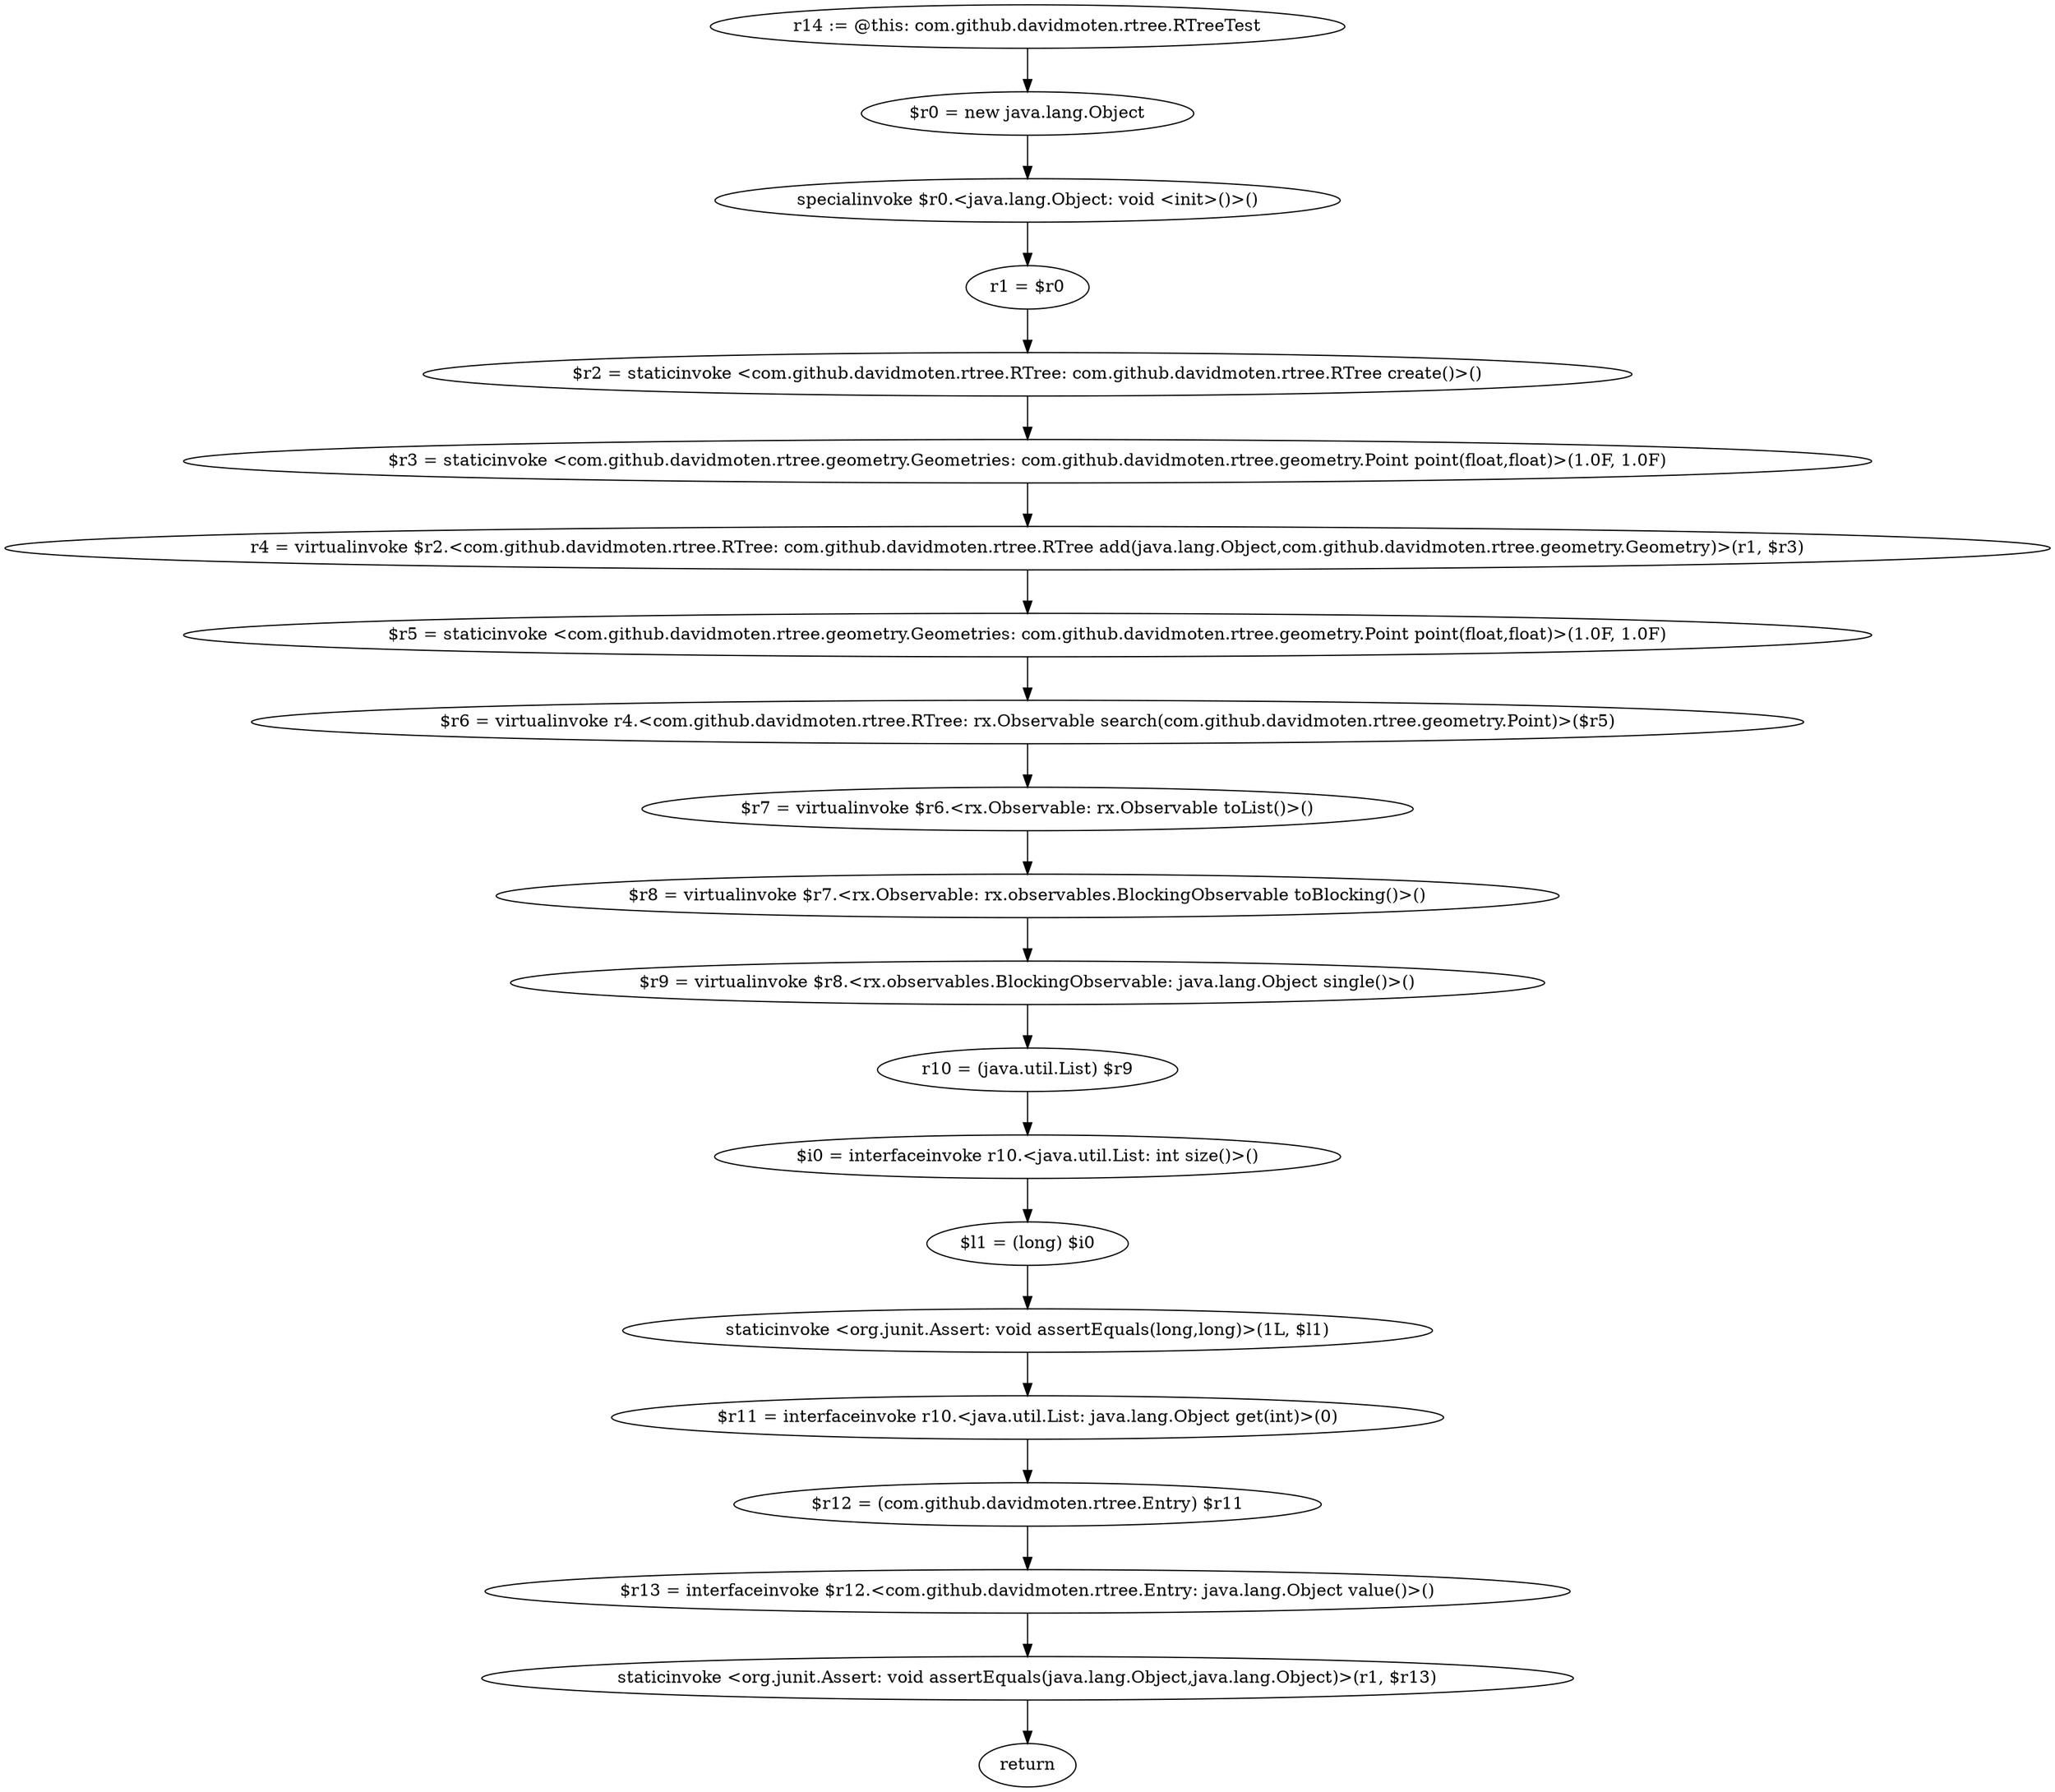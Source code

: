 digraph "unitGraph" {
    "r14 := @this: com.github.davidmoten.rtree.RTreeTest"
    "$r0 = new java.lang.Object"
    "specialinvoke $r0.<java.lang.Object: void <init>()>()"
    "r1 = $r0"
    "$r2 = staticinvoke <com.github.davidmoten.rtree.RTree: com.github.davidmoten.rtree.RTree create()>()"
    "$r3 = staticinvoke <com.github.davidmoten.rtree.geometry.Geometries: com.github.davidmoten.rtree.geometry.Point point(float,float)>(1.0F, 1.0F)"
    "r4 = virtualinvoke $r2.<com.github.davidmoten.rtree.RTree: com.github.davidmoten.rtree.RTree add(java.lang.Object,com.github.davidmoten.rtree.geometry.Geometry)>(r1, $r3)"
    "$r5 = staticinvoke <com.github.davidmoten.rtree.geometry.Geometries: com.github.davidmoten.rtree.geometry.Point point(float,float)>(1.0F, 1.0F)"
    "$r6 = virtualinvoke r4.<com.github.davidmoten.rtree.RTree: rx.Observable search(com.github.davidmoten.rtree.geometry.Point)>($r5)"
    "$r7 = virtualinvoke $r6.<rx.Observable: rx.Observable toList()>()"
    "$r8 = virtualinvoke $r7.<rx.Observable: rx.observables.BlockingObservable toBlocking()>()"
    "$r9 = virtualinvoke $r8.<rx.observables.BlockingObservable: java.lang.Object single()>()"
    "r10 = (java.util.List) $r9"
    "$i0 = interfaceinvoke r10.<java.util.List: int size()>()"
    "$l1 = (long) $i0"
    "staticinvoke <org.junit.Assert: void assertEquals(long,long)>(1L, $l1)"
    "$r11 = interfaceinvoke r10.<java.util.List: java.lang.Object get(int)>(0)"
    "$r12 = (com.github.davidmoten.rtree.Entry) $r11"
    "$r13 = interfaceinvoke $r12.<com.github.davidmoten.rtree.Entry: java.lang.Object value()>()"
    "staticinvoke <org.junit.Assert: void assertEquals(java.lang.Object,java.lang.Object)>(r1, $r13)"
    "return"
    "r14 := @this: com.github.davidmoten.rtree.RTreeTest"->"$r0 = new java.lang.Object";
    "$r0 = new java.lang.Object"->"specialinvoke $r0.<java.lang.Object: void <init>()>()";
    "specialinvoke $r0.<java.lang.Object: void <init>()>()"->"r1 = $r0";
    "r1 = $r0"->"$r2 = staticinvoke <com.github.davidmoten.rtree.RTree: com.github.davidmoten.rtree.RTree create()>()";
    "$r2 = staticinvoke <com.github.davidmoten.rtree.RTree: com.github.davidmoten.rtree.RTree create()>()"->"$r3 = staticinvoke <com.github.davidmoten.rtree.geometry.Geometries: com.github.davidmoten.rtree.geometry.Point point(float,float)>(1.0F, 1.0F)";
    "$r3 = staticinvoke <com.github.davidmoten.rtree.geometry.Geometries: com.github.davidmoten.rtree.geometry.Point point(float,float)>(1.0F, 1.0F)"->"r4 = virtualinvoke $r2.<com.github.davidmoten.rtree.RTree: com.github.davidmoten.rtree.RTree add(java.lang.Object,com.github.davidmoten.rtree.geometry.Geometry)>(r1, $r3)";
    "r4 = virtualinvoke $r2.<com.github.davidmoten.rtree.RTree: com.github.davidmoten.rtree.RTree add(java.lang.Object,com.github.davidmoten.rtree.geometry.Geometry)>(r1, $r3)"->"$r5 = staticinvoke <com.github.davidmoten.rtree.geometry.Geometries: com.github.davidmoten.rtree.geometry.Point point(float,float)>(1.0F, 1.0F)";
    "$r5 = staticinvoke <com.github.davidmoten.rtree.geometry.Geometries: com.github.davidmoten.rtree.geometry.Point point(float,float)>(1.0F, 1.0F)"->"$r6 = virtualinvoke r4.<com.github.davidmoten.rtree.RTree: rx.Observable search(com.github.davidmoten.rtree.geometry.Point)>($r5)";
    "$r6 = virtualinvoke r4.<com.github.davidmoten.rtree.RTree: rx.Observable search(com.github.davidmoten.rtree.geometry.Point)>($r5)"->"$r7 = virtualinvoke $r6.<rx.Observable: rx.Observable toList()>()";
    "$r7 = virtualinvoke $r6.<rx.Observable: rx.Observable toList()>()"->"$r8 = virtualinvoke $r7.<rx.Observable: rx.observables.BlockingObservable toBlocking()>()";
    "$r8 = virtualinvoke $r7.<rx.Observable: rx.observables.BlockingObservable toBlocking()>()"->"$r9 = virtualinvoke $r8.<rx.observables.BlockingObservable: java.lang.Object single()>()";
    "$r9 = virtualinvoke $r8.<rx.observables.BlockingObservable: java.lang.Object single()>()"->"r10 = (java.util.List) $r9";
    "r10 = (java.util.List) $r9"->"$i0 = interfaceinvoke r10.<java.util.List: int size()>()";
    "$i0 = interfaceinvoke r10.<java.util.List: int size()>()"->"$l1 = (long) $i0";
    "$l1 = (long) $i0"->"staticinvoke <org.junit.Assert: void assertEquals(long,long)>(1L, $l1)";
    "staticinvoke <org.junit.Assert: void assertEquals(long,long)>(1L, $l1)"->"$r11 = interfaceinvoke r10.<java.util.List: java.lang.Object get(int)>(0)";
    "$r11 = interfaceinvoke r10.<java.util.List: java.lang.Object get(int)>(0)"->"$r12 = (com.github.davidmoten.rtree.Entry) $r11";
    "$r12 = (com.github.davidmoten.rtree.Entry) $r11"->"$r13 = interfaceinvoke $r12.<com.github.davidmoten.rtree.Entry: java.lang.Object value()>()";
    "$r13 = interfaceinvoke $r12.<com.github.davidmoten.rtree.Entry: java.lang.Object value()>()"->"staticinvoke <org.junit.Assert: void assertEquals(java.lang.Object,java.lang.Object)>(r1, $r13)";
    "staticinvoke <org.junit.Assert: void assertEquals(java.lang.Object,java.lang.Object)>(r1, $r13)"->"return";
}
